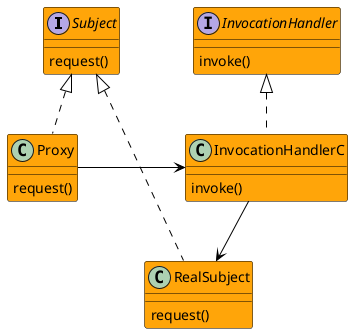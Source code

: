 @startuml Proxy structure
skinparam class {
BackgroundColor #FFA509
BorderColor black
ArrowColor black
}

interface Subject{
    request()

} 

class RealSubject{
    request()
}

class Proxy{
    request()
}

class InvocationHandlerC{
    invoke()

} 

interface InvocationHandler{
    invoke()
}


Subject<|.. RealSubject
Subject<|.. Proxy
InvocationHandler <|.down. InvocationHandlerC
Proxy -right->InvocationHandlerC
InvocationHandlerC --> RealSubject


@enduml